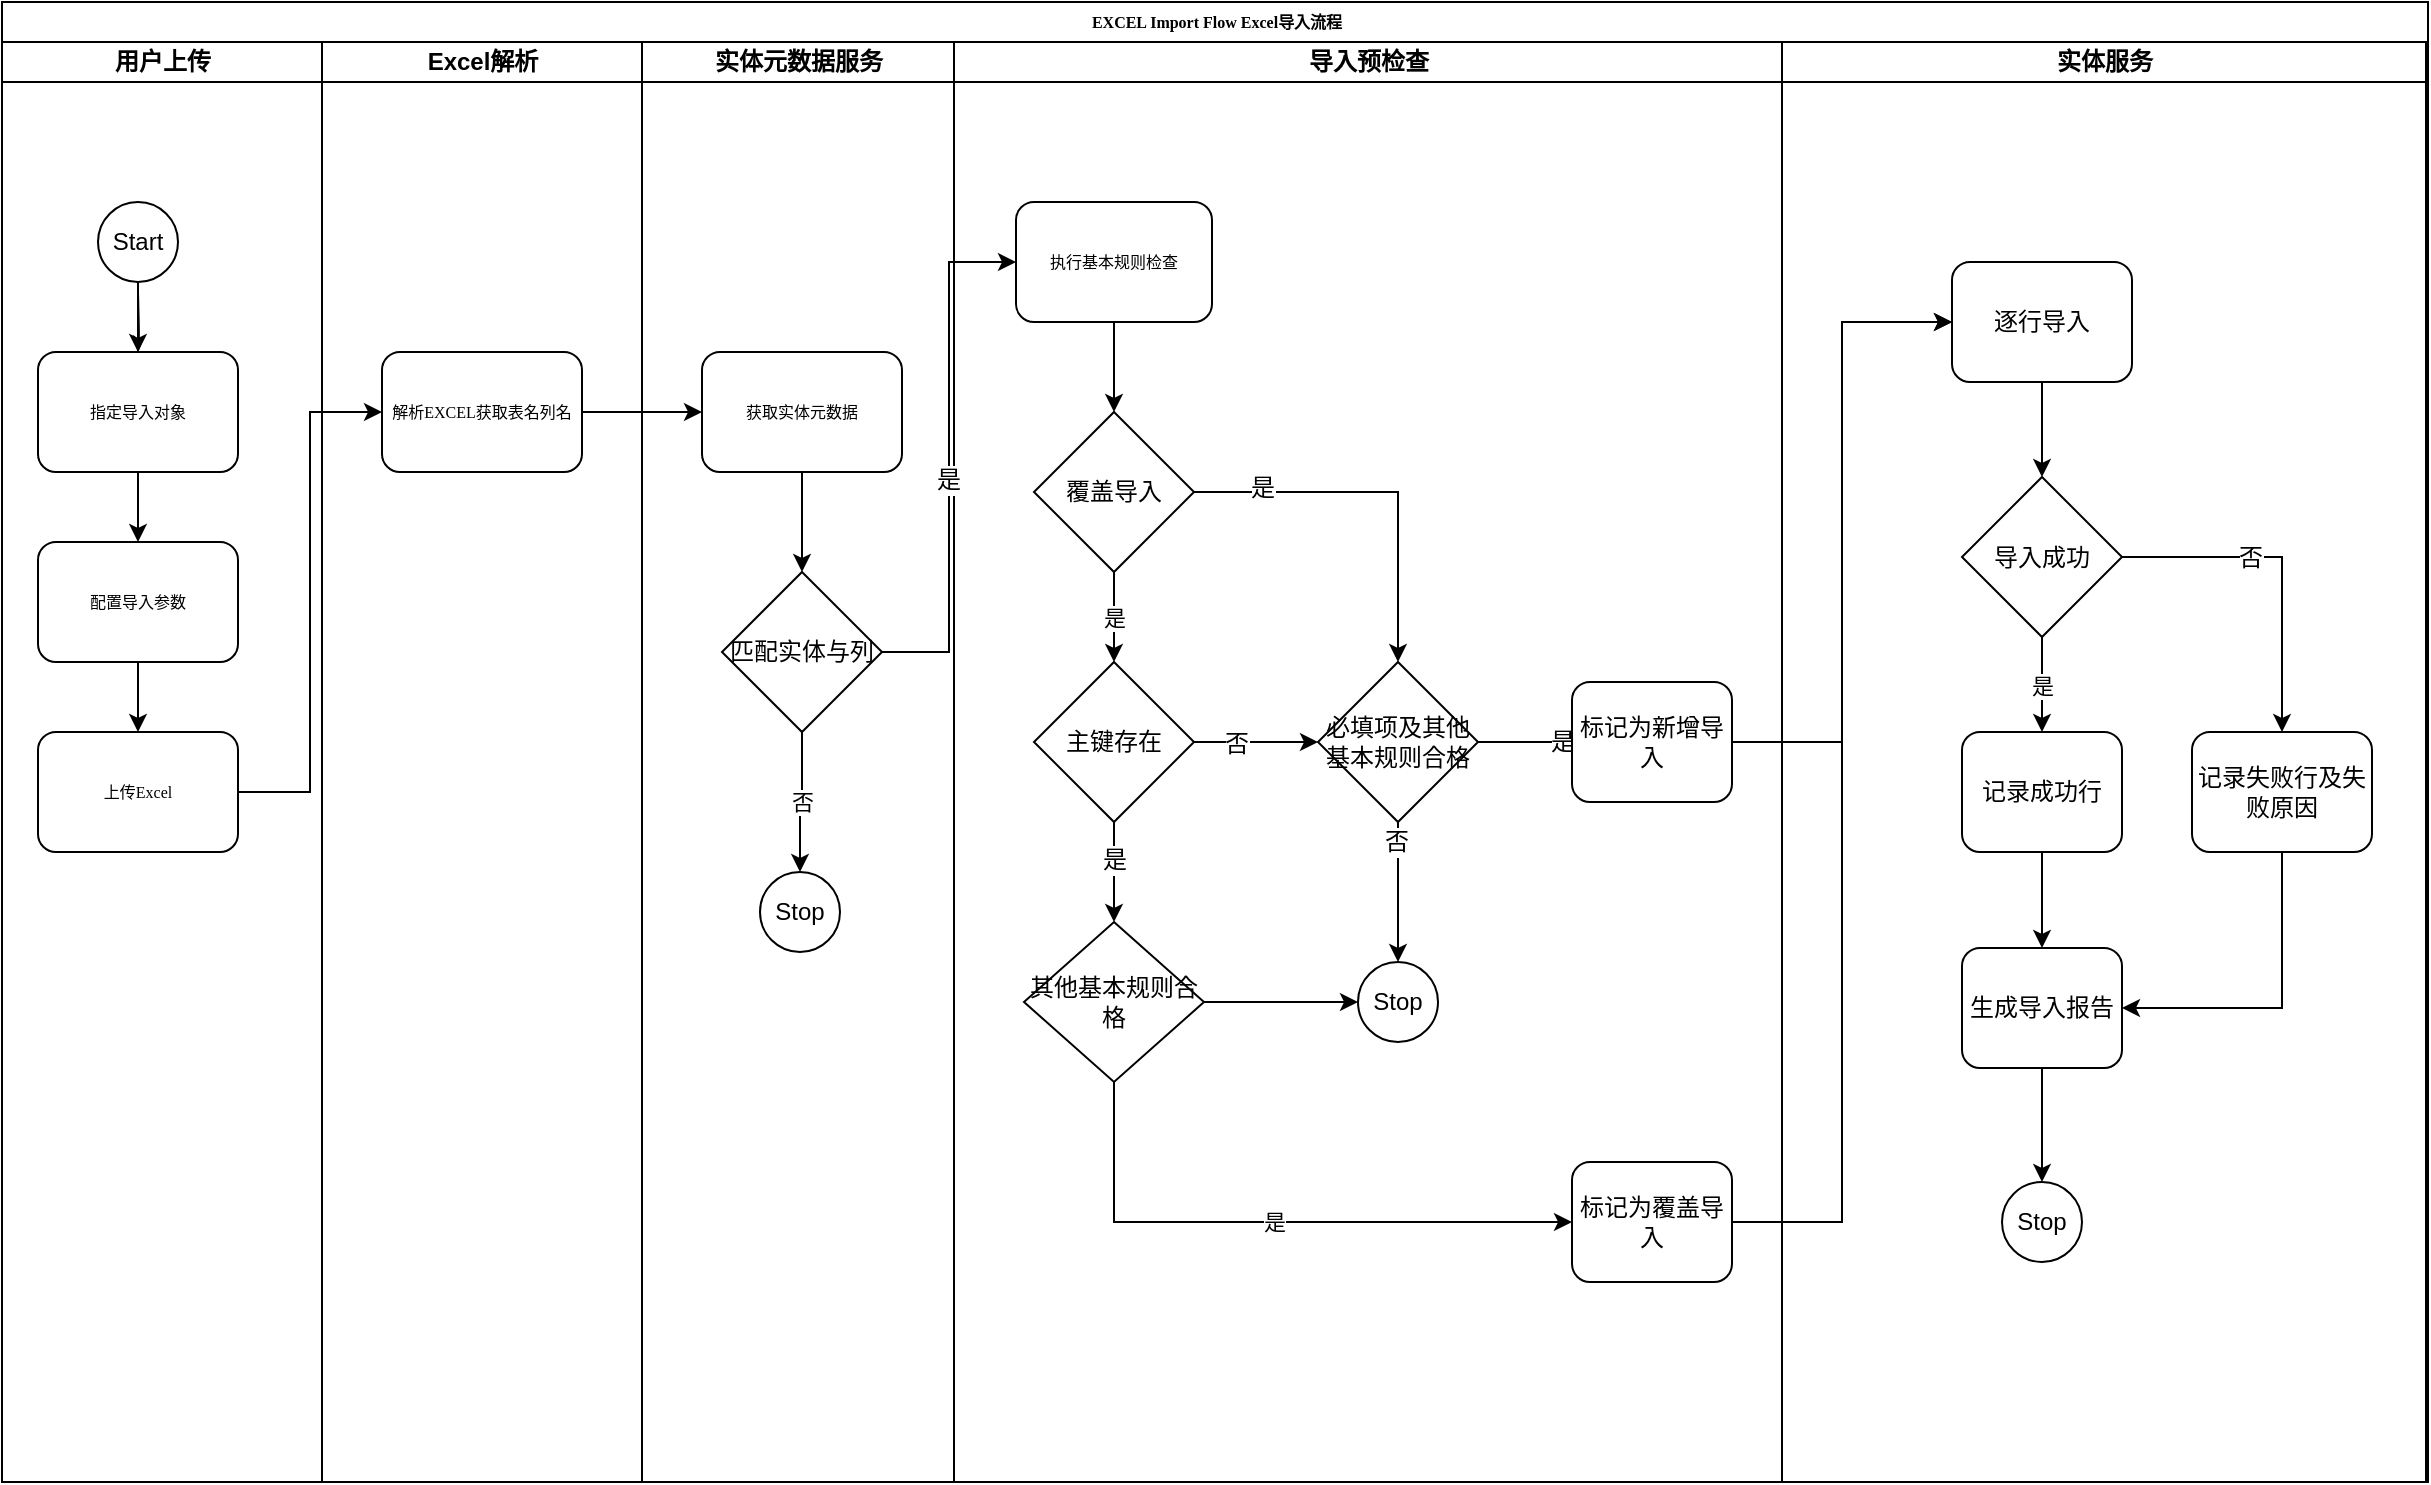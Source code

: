 <mxfile version="10.6.7" type="github"><diagram name="Page-1" id="74e2e168-ea6b-b213-b513-2b3c1d86103e"><mxGraphModel dx="857" dy="641" grid="1" gridSize="10" guides="1" tooltips="1" connect="1" arrows="1" fold="1" page="1" pageScale="1" pageWidth="1100" pageHeight="850" background="none" math="0" shadow="0"><root><mxCell id="0"/><mxCell id="1" parent="0"/><mxCell id="77e6c97f196da883-1" value="EXCEL Import Flow Excel导入流程" style="swimlane;html=1;childLayout=stackLayout;startSize=20;rounded=0;shadow=0;labelBackgroundColor=none;strokeColor=#000000;strokeWidth=1;fillColor=#ffffff;fontFamily=Verdana;fontSize=8;fontColor=#000000;align=center;" parent="1" vertex="1"><mxGeometry x="70" y="40" width="1213" height="740" as="geometry"/></mxCell><mxCell id="107ba76e4e335f99-1" style="edgeStyle=orthogonalEdgeStyle;rounded=1;html=1;labelBackgroundColor=none;startArrow=none;startFill=0;startSize=5;endArrow=classicThin;endFill=1;endSize=5;jettySize=auto;orthogonalLoop=1;strokeColor=#000000;strokeWidth=1;fontFamily=Verdana;fontSize=8;fontColor=#000000;" parent="77e6c97f196da883-1" source="77e6c97f196da883-17" edge="1"><mxGeometry relative="1" as="geometry"><mxPoint x="670" y="450" as="targetPoint"/></mxGeometry></mxCell><mxCell id="107ba76e4e335f99-2" style="edgeStyle=orthogonalEdgeStyle;rounded=1;html=1;labelBackgroundColor=none;startArrow=none;startFill=0;startSize=5;endArrow=classicThin;endFill=1;endSize=5;jettySize=auto;orthogonalLoop=1;strokeColor=#000000;strokeWidth=1;fontFamily=Verdana;fontSize=8;fontColor=#000000;" parent="77e6c97f196da883-1" source="77e6c97f196da883-22" edge="1"><mxGeometry relative="1" as="geometry"><Array as="points"><mxPoint x="660" y="610"/><mxPoint x="660" y="550"/><mxPoint x="400" y="550"/></Array><mxPoint x="400" y="580" as="targetPoint"/></mxGeometry></mxCell><mxCell id="107ba76e4e335f99-3" style="edgeStyle=orthogonalEdgeStyle;rounded=1;html=1;labelBackgroundColor=none;startArrow=none;startFill=0;startSize=5;endArrow=classicThin;endFill=1;endSize=5;jettySize=auto;orthogonalLoop=1;strokeColor=#000000;strokeWidth=1;fontFamily=Verdana;fontSize=8;fontColor=#000000;" parent="77e6c97f196da883-1" source="77e6c97f196da883-22" edge="1"><mxGeometry relative="1" as="geometry"><mxPoint x="610" y="610" as="targetPoint"/></mxGeometry></mxCell><mxCell id="107ba76e4e335f99-4" style="edgeStyle=orthogonalEdgeStyle;rounded=1;html=1;labelBackgroundColor=none;startArrow=none;startFill=0;startSize=5;endArrow=classicThin;endFill=1;endSize=5;jettySize=auto;orthogonalLoop=1;strokeColor=#000000;strokeWidth=1;fontFamily=Verdana;fontSize=8;fontColor=#000000;" parent="77e6c97f196da883-1" source="77e6c97f196da883-22" edge="1"><mxGeometry relative="1" as="geometry"><Array as="points"><mxPoint x="660" y="610"/><mxPoint x="660" y="550"/><mxPoint x="80" y="550"/></Array><mxPoint x="80" y="580" as="targetPoint"/></mxGeometry></mxCell><mxCell id="107ba76e4e335f99-5" style="edgeStyle=orthogonalEdgeStyle;rounded=1;html=1;labelBackgroundColor=none;startArrow=none;startFill=0;startSize=5;endArrow=classicThin;endFill=1;endSize=5;jettySize=auto;orthogonalLoop=1;strokeColor=#000000;strokeWidth=1;fontFamily=Verdana;fontSize=8;fontColor=#000000;" parent="77e6c97f196da883-1" target="77e6c97f196da883-19" edge="1"><mxGeometry relative="1" as="geometry"><Array as="points"><mxPoint x="80" y="650"/><mxPoint x="490" y="650"/><mxPoint x="490" y="610"/></Array><mxPoint x="80" y="640" as="sourcePoint"/></mxGeometry></mxCell><mxCell id="107ba76e4e335f99-6" style="edgeStyle=orthogonalEdgeStyle;rounded=1;html=1;labelBackgroundColor=none;startArrow=none;startFill=0;startSize=5;endArrow=classicThin;endFill=1;endSize=5;jettySize=auto;orthogonalLoop=1;strokeColor=#000000;strokeWidth=1;fontFamily=Verdana;fontSize=8;fontColor=#000000;" parent="77e6c97f196da883-1" target="77e6c97f196da883-19" edge="1"><mxGeometry relative="1" as="geometry"><mxPoint x="450" y="610" as="sourcePoint"/></mxGeometry></mxCell><mxCell id="77e6c97f196da883-2" value="用户上传" style="swimlane;html=1;startSize=20;" parent="77e6c97f196da883-1" vertex="1"><mxGeometry y="20" width="160" height="720" as="geometry"><mxRectangle y="20" width="60" height="730" as="alternateBounds"/></mxGeometry></mxCell><mxCell id="ursDNBjZKdljBSYUMQfa-7" value="" style="edgeStyle=orthogonalEdgeStyle;rounded=0;orthogonalLoop=1;jettySize=auto;html=1;" edge="1" parent="77e6c97f196da883-2" source="77e6c97f196da883-11" target="ursDNBjZKdljBSYUMQfa-1"><mxGeometry relative="1" as="geometry"/></mxCell><mxCell id="77e6c97f196da883-11" value="指定导入对象" style="rounded=1;whiteSpace=wrap;html=1;shadow=0;labelBackgroundColor=none;strokeColor=#000000;strokeWidth=1;fillColor=#ffffff;fontFamily=Verdana;fontSize=8;fontColor=#000000;align=center;" parent="77e6c97f196da883-2" vertex="1"><mxGeometry x="18" y="155" width="100" height="60" as="geometry"/></mxCell><mxCell id="77e6c97f196da883-26" style="edgeStyle=orthogonalEdgeStyle;rounded=1;html=1;labelBackgroundColor=none;startArrow=none;startFill=0;startSize=5;endArrow=classicThin;endFill=1;endSize=5;jettySize=auto;orthogonalLoop=1;strokeColor=#000000;strokeWidth=1;fontFamily=Verdana;fontSize=8;fontColor=#000000;" parent="77e6c97f196da883-2" target="77e6c97f196da883-11" edge="1"><mxGeometry relative="1" as="geometry"><mxPoint x="68" y="125" as="sourcePoint"/></mxGeometry></mxCell><mxCell id="O9khOAPobdIQdFnaZPA3-2" value="" style="edgeStyle=orthogonalEdgeStyle;rounded=0;orthogonalLoop=1;jettySize=auto;html=1;exitX=0.5;exitY=1;exitDx=0;exitDy=0;" parent="77e6c97f196da883-2" source="O9khOAPobdIQdFnaZPA3-1" target="77e6c97f196da883-11" edge="1"><mxGeometry relative="1" as="geometry"/></mxCell><mxCell id="O9khOAPobdIQdFnaZPA3-1" value="Start" style="ellipse;whiteSpace=wrap;html=1;aspect=fixed;" parent="77e6c97f196da883-2" vertex="1"><mxGeometry x="48" y="80" width="40" height="40" as="geometry"/></mxCell><mxCell id="ursDNBjZKdljBSYUMQfa-8" value="" style="edgeStyle=orthogonalEdgeStyle;rounded=0;orthogonalLoop=1;jettySize=auto;html=1;" edge="1" parent="77e6c97f196da883-2" source="ursDNBjZKdljBSYUMQfa-1" target="ursDNBjZKdljBSYUMQfa-2"><mxGeometry relative="1" as="geometry"/></mxCell><mxCell id="ursDNBjZKdljBSYUMQfa-1" value="配置导入参数" style="rounded=1;whiteSpace=wrap;html=1;shadow=0;labelBackgroundColor=none;strokeColor=#000000;strokeWidth=1;fillColor=#ffffff;fontFamily=Verdana;fontSize=8;fontColor=#000000;align=center;" vertex="1" parent="77e6c97f196da883-2"><mxGeometry x="18" y="250" width="100" height="60" as="geometry"/></mxCell><mxCell id="ursDNBjZKdljBSYUMQfa-2" value="上传Excel" style="rounded=1;whiteSpace=wrap;html=1;shadow=0;labelBackgroundColor=none;strokeColor=#000000;strokeWidth=1;fillColor=#ffffff;fontFamily=Verdana;fontSize=8;fontColor=#000000;align=center;" vertex="1" parent="77e6c97f196da883-2"><mxGeometry x="18" y="345" width="100" height="60" as="geometry"/></mxCell><mxCell id="77e6c97f196da883-3" value="Excel解析" style="swimlane;html=1;startSize=20;" parent="77e6c97f196da883-1" vertex="1"><mxGeometry x="160" y="20" width="160" height="720" as="geometry"/></mxCell><mxCell id="77e6c97f196da883-9" value="解析EXCEL获取表名列名" style="rounded=1;whiteSpace=wrap;html=1;shadow=0;labelBackgroundColor=none;strokeColor=#000000;strokeWidth=1;fillColor=#ffffff;fontFamily=Verdana;fontSize=8;fontColor=#000000;align=center;" parent="77e6c97f196da883-3" vertex="1"><mxGeometry x="30" y="155" width="100" height="60" as="geometry"/></mxCell><mxCell id="77e6c97f196da883-4" value="实体元数据服务" style="swimlane;html=1;startSize=20;direction=east;" parent="77e6c97f196da883-1" vertex="1"><mxGeometry x="320" y="20" width="156" height="720" as="geometry"/></mxCell><mxCell id="ursDNBjZKdljBSYUMQfa-15" value="" style="edgeStyle=orthogonalEdgeStyle;rounded=0;orthogonalLoop=1;jettySize=auto;html=1;" edge="1" parent="77e6c97f196da883-4" source="77e6c97f196da883-12" target="ursDNBjZKdljBSYUMQfa-14"><mxGeometry relative="1" as="geometry"/></mxCell><mxCell id="77e6c97f196da883-12" value="获取实体元数据" style="rounded=1;whiteSpace=wrap;html=1;shadow=0;labelBackgroundColor=none;strokeColor=#000000;strokeWidth=1;fillColor=#ffffff;fontFamily=Verdana;fontSize=8;fontColor=#000000;align=center;" parent="77e6c97f196da883-4" vertex="1"><mxGeometry x="30" y="155" width="100" height="60" as="geometry"/></mxCell><mxCell id="ursDNBjZKdljBSYUMQfa-17" value="否" style="edgeStyle=orthogonalEdgeStyle;rounded=0;orthogonalLoop=1;jettySize=auto;html=1;" edge="1" parent="77e6c97f196da883-4" source="ursDNBjZKdljBSYUMQfa-14" target="ursDNBjZKdljBSYUMQfa-18"><mxGeometry relative="1" as="geometry"><mxPoint x="59" y="403" as="targetPoint"/></mxGeometry></mxCell><mxCell id="ursDNBjZKdljBSYUMQfa-14" value="匹配实体与列" style="rhombus;whiteSpace=wrap;html=1;" vertex="1" parent="77e6c97f196da883-4"><mxGeometry x="40" y="265" width="80" height="80" as="geometry"/></mxCell><mxCell id="ursDNBjZKdljBSYUMQfa-18" value="Stop" style="ellipse;whiteSpace=wrap;html=1;aspect=fixed;" vertex="1" parent="77e6c97f196da883-4"><mxGeometry x="59" y="415" width="40" height="40" as="geometry"/></mxCell><mxCell id="77e6c97f196da883-5" value="导入预检查" style="swimlane;html=1;startSize=20;" parent="77e6c97f196da883-1" vertex="1"><mxGeometry x="476" y="20" width="414" height="720" as="geometry"/></mxCell><mxCell id="ursDNBjZKdljBSYUMQfa-24" style="edgeStyle=orthogonalEdgeStyle;rounded=0;orthogonalLoop=1;jettySize=auto;html=1;exitX=0.5;exitY=1;exitDx=0;exitDy=0;" edge="1" parent="77e6c97f196da883-5" source="ursDNBjZKdljBSYUMQfa-3" target="ursDNBjZKdljBSYUMQfa-4"><mxGeometry relative="1" as="geometry"/></mxCell><mxCell id="ursDNBjZKdljBSYUMQfa-3" value="执行基本规则检查" style="rounded=1;whiteSpace=wrap;html=1;shadow=0;labelBackgroundColor=none;strokeColor=#000000;strokeWidth=1;fillColor=#ffffff;fontFamily=Verdana;fontSize=8;fontColor=#000000;align=center;" vertex="1" parent="77e6c97f196da883-5"><mxGeometry x="31" y="80" width="98" height="60" as="geometry"/></mxCell><mxCell id="ursDNBjZKdljBSYUMQfa-9" value="是" style="edgeStyle=orthogonalEdgeStyle;rounded=0;orthogonalLoop=1;jettySize=auto;html=1;entryX=0.5;entryY=0;entryDx=0;entryDy=0;" edge="1" parent="77e6c97f196da883-5" source="ursDNBjZKdljBSYUMQfa-4" target="ursDNBjZKdljBSYUMQfa-12"><mxGeometry relative="1" as="geometry"/></mxCell><mxCell id="ursDNBjZKdljBSYUMQfa-13" value="" style="edgeStyle=orthogonalEdgeStyle;rounded=0;orthogonalLoop=1;jettySize=auto;html=1;entryX=0.5;entryY=0;entryDx=0;entryDy=0;" edge="1" parent="77e6c97f196da883-5" source="ursDNBjZKdljBSYUMQfa-4" target="ursDNBjZKdljBSYUMQfa-28"><mxGeometry relative="1" as="geometry"><mxPoint x="205" y="480" as="targetPoint"/></mxGeometry></mxCell><mxCell id="ursDNBjZKdljBSYUMQfa-21" value="是" style="text;html=1;resizable=0;points=[];align=center;verticalAlign=middle;labelBackgroundColor=#ffffff;" vertex="1" connectable="0" parent="ursDNBjZKdljBSYUMQfa-13"><mxGeometry x="-0.636" y="2" relative="1" as="geometry"><mxPoint as="offset"/></mxGeometry></mxCell><mxCell id="ursDNBjZKdljBSYUMQfa-4" value="覆盖导入" style="rhombus;whiteSpace=wrap;html=1;" vertex="1" parent="77e6c97f196da883-5"><mxGeometry x="40" y="185" width="80" height="80" as="geometry"/></mxCell><mxCell id="ursDNBjZKdljBSYUMQfa-19" value="" style="edgeStyle=orthogonalEdgeStyle;rounded=0;orthogonalLoop=1;jettySize=auto;html=1;entryX=0;entryY=0.5;entryDx=0;entryDy=0;" edge="1" parent="77e6c97f196da883-5" source="ursDNBjZKdljBSYUMQfa-12" target="ursDNBjZKdljBSYUMQfa-28"><mxGeometry relative="1" as="geometry"><mxPoint x="205" y="480" as="targetPoint"/></mxGeometry></mxCell><mxCell id="ursDNBjZKdljBSYUMQfa-20" value="否" style="text;html=1;resizable=0;points=[];align=center;verticalAlign=middle;labelBackgroundColor=#ffffff;" vertex="1" connectable="0" parent="ursDNBjZKdljBSYUMQfa-19"><mxGeometry x="-0.333" y="-1" relative="1" as="geometry"><mxPoint as="offset"/></mxGeometry></mxCell><mxCell id="ursDNBjZKdljBSYUMQfa-23" value="" style="edgeStyle=orthogonalEdgeStyle;rounded=0;orthogonalLoop=1;jettySize=auto;html=1;" edge="1" parent="77e6c97f196da883-5" source="ursDNBjZKdljBSYUMQfa-12" target="ursDNBjZKdljBSYUMQfa-22"><mxGeometry relative="1" as="geometry"/></mxCell><mxCell id="ursDNBjZKdljBSYUMQfa-25" value="是" style="text;html=1;resizable=0;points=[];align=center;verticalAlign=middle;labelBackgroundColor=#ffffff;" vertex="1" connectable="0" parent="ursDNBjZKdljBSYUMQfa-23"><mxGeometry x="-0.236" relative="1" as="geometry"><mxPoint as="offset"/></mxGeometry></mxCell><mxCell id="ursDNBjZKdljBSYUMQfa-12" value="主键存在" style="rhombus;whiteSpace=wrap;html=1;" vertex="1" parent="77e6c97f196da883-5"><mxGeometry x="40" y="310" width="80" height="80" as="geometry"/></mxCell><mxCell id="ursDNBjZKdljBSYUMQfa-30" value="是" style="edgeStyle=orthogonalEdgeStyle;rounded=0;orthogonalLoop=1;jettySize=auto;html=1;exitX=0.5;exitY=1;exitDx=0;exitDy=0;entryX=0;entryY=0.5;entryDx=0;entryDy=0;" edge="1" parent="77e6c97f196da883-5" source="ursDNBjZKdljBSYUMQfa-22" target="ursDNBjZKdljBSYUMQfa-26"><mxGeometry relative="1" as="geometry"/></mxCell><mxCell id="ursDNBjZKdljBSYUMQfa-34" style="edgeStyle=orthogonalEdgeStyle;rounded=0;orthogonalLoop=1;jettySize=auto;html=1;exitX=1;exitY=0.5;exitDx=0;exitDy=0;" edge="1" parent="77e6c97f196da883-5" source="ursDNBjZKdljBSYUMQfa-22" target="ursDNBjZKdljBSYUMQfa-33"><mxGeometry relative="1" as="geometry"/></mxCell><mxCell id="ursDNBjZKdljBSYUMQfa-22" value="其他基本规则合格" style="rhombus;whiteSpace=wrap;html=1;" vertex="1" parent="77e6c97f196da883-5"><mxGeometry x="35" y="440" width="90" height="80" as="geometry"/></mxCell><mxCell id="ursDNBjZKdljBSYUMQfa-26" value="标记为覆盖导入" style="rounded=1;whiteSpace=wrap;html=1;" vertex="1" parent="77e6c97f196da883-5"><mxGeometry x="309" y="560" width="80" height="60" as="geometry"/></mxCell><mxCell id="ursDNBjZKdljBSYUMQfa-31" style="edgeStyle=orthogonalEdgeStyle;rounded=0;orthogonalLoop=1;jettySize=auto;html=1;exitX=1;exitY=0.5;exitDx=0;exitDy=0;" edge="1" parent="77e6c97f196da883-5" source="ursDNBjZKdljBSYUMQfa-28" target="ursDNBjZKdljBSYUMQfa-29"><mxGeometry relative="1" as="geometry"/></mxCell><mxCell id="ursDNBjZKdljBSYUMQfa-32" value="是" style="text;html=1;resizable=0;points=[];align=center;verticalAlign=middle;labelBackgroundColor=#ffffff;" vertex="1" connectable="0" parent="ursDNBjZKdljBSYUMQfa-31"><mxGeometry x="0.006" y="-19" relative="1" as="geometry"><mxPoint x="18" y="-19" as="offset"/></mxGeometry></mxCell><mxCell id="ursDNBjZKdljBSYUMQfa-35" style="edgeStyle=orthogonalEdgeStyle;rounded=0;orthogonalLoop=1;jettySize=auto;html=1;exitX=0.5;exitY=1;exitDx=0;exitDy=0;entryX=0.5;entryY=0;entryDx=0;entryDy=0;" edge="1" parent="77e6c97f196da883-5" source="ursDNBjZKdljBSYUMQfa-28" target="ursDNBjZKdljBSYUMQfa-33"><mxGeometry relative="1" as="geometry"/></mxCell><mxCell id="ursDNBjZKdljBSYUMQfa-36" value="否" style="text;html=1;resizable=0;points=[];align=center;verticalAlign=middle;labelBackgroundColor=#ffffff;" vertex="1" connectable="0" parent="ursDNBjZKdljBSYUMQfa-35"><mxGeometry x="-0.71" y="-1" relative="1" as="geometry"><mxPoint as="offset"/></mxGeometry></mxCell><mxCell id="ursDNBjZKdljBSYUMQfa-28" value="必填项及其他基本规则合格&lt;br&gt;" style="rhombus;whiteSpace=wrap;html=1;" vertex="1" parent="77e6c97f196da883-5"><mxGeometry x="182" y="310" width="80" height="80" as="geometry"/></mxCell><mxCell id="ursDNBjZKdljBSYUMQfa-29" value="标记为新增导入" style="rounded=1;whiteSpace=wrap;html=1;" vertex="1" parent="77e6c97f196da883-5"><mxGeometry x="309" y="320" width="80" height="60" as="geometry"/></mxCell><mxCell id="ursDNBjZKdljBSYUMQfa-33" value="Stop" style="ellipse;whiteSpace=wrap;html=1;aspect=fixed;" vertex="1" parent="77e6c97f196da883-5"><mxGeometry x="202" y="460" width="40" height="40" as="geometry"/></mxCell><mxCell id="77e6c97f196da883-6" value="实体服务" style="swimlane;html=1;startSize=20;" parent="77e6c97f196da883-1" vertex="1"><mxGeometry x="890" y="20" width="322" height="720" as="geometry"/></mxCell><mxCell id="77e6c97f196da883-37" style="edgeStyle=orthogonalEdgeStyle;rounded=1;html=1;labelBackgroundColor=none;startArrow=none;startFill=0;startSize=5;endArrow=classicThin;endFill=1;endSize=5;jettySize=auto;orthogonalLoop=1;strokeColor=#000000;strokeWidth=1;fontFamily=Verdana;fontSize=8;fontColor=#000000;" parent="77e6c97f196da883-6" source="77e6c97f196da883-18" edge="1"><mxGeometry relative="1" as="geometry"><mxPoint x="80" y="480" as="targetPoint"/></mxGeometry></mxCell><mxCell id="77e6c97f196da883-38" style="edgeStyle=orthogonalEdgeStyle;rounded=1;html=1;labelBackgroundColor=none;startArrow=none;startFill=0;startSize=5;endArrow=classicThin;endFill=1;endSize=5;jettySize=auto;orthogonalLoop=1;strokeColor=#000000;strokeWidth=1;fontFamily=Verdana;fontSize=8;fontColor=#000000;" parent="77e6c97f196da883-6" source="77e6c97f196da883-21" edge="1"><mxGeometry relative="1" as="geometry"><mxPoint x="80" y="560" as="targetPoint"/></mxGeometry></mxCell><mxCell id="ursDNBjZKdljBSYUMQfa-47" style="edgeStyle=orthogonalEdgeStyle;rounded=0;orthogonalLoop=1;jettySize=auto;html=1;exitX=0.5;exitY=1;exitDx=0;exitDy=0;entryX=0.5;entryY=0;entryDx=0;entryDy=0;" edge="1" parent="77e6c97f196da883-6" source="ursDNBjZKdljBSYUMQfa-39" target="ursDNBjZKdljBSYUMQfa-40"><mxGeometry relative="1" as="geometry"/></mxCell><mxCell id="ursDNBjZKdljBSYUMQfa-39" value="逐行导入" style="rounded=1;whiteSpace=wrap;html=1;" vertex="1" parent="77e6c97f196da883-6"><mxGeometry x="85" y="110" width="90" height="60" as="geometry"/></mxCell><mxCell id="ursDNBjZKdljBSYUMQfa-48" value="是" style="edgeStyle=orthogonalEdgeStyle;rounded=0;orthogonalLoop=1;jettySize=auto;html=1;exitX=0.5;exitY=1;exitDx=0;exitDy=0;" edge="1" parent="77e6c97f196da883-6" source="ursDNBjZKdljBSYUMQfa-40" target="ursDNBjZKdljBSYUMQfa-41"><mxGeometry relative="1" as="geometry"/></mxCell><mxCell id="ursDNBjZKdljBSYUMQfa-49" style="edgeStyle=orthogonalEdgeStyle;rounded=0;orthogonalLoop=1;jettySize=auto;html=1;exitX=1;exitY=0.5;exitDx=0;exitDy=0;" edge="1" parent="77e6c97f196da883-6" source="ursDNBjZKdljBSYUMQfa-40" target="ursDNBjZKdljBSYUMQfa-42"><mxGeometry relative="1" as="geometry"/></mxCell><mxCell id="ursDNBjZKdljBSYUMQfa-53" value="否" style="text;html=1;resizable=0;points=[];align=center;verticalAlign=middle;labelBackgroundColor=#ffffff;" vertex="1" connectable="0" parent="ursDNBjZKdljBSYUMQfa-49"><mxGeometry x="-0.262" y="-2" relative="1" as="geometry"><mxPoint x="1.5" y="-2" as="offset"/></mxGeometry></mxCell><mxCell id="ursDNBjZKdljBSYUMQfa-40" value="导入成功" style="rhombus;whiteSpace=wrap;html=1;" vertex="1" parent="77e6c97f196da883-6"><mxGeometry x="90" y="217.5" width="80" height="80" as="geometry"/></mxCell><mxCell id="ursDNBjZKdljBSYUMQfa-50" style="edgeStyle=orthogonalEdgeStyle;rounded=0;orthogonalLoop=1;jettySize=auto;html=1;exitX=0.5;exitY=1;exitDx=0;exitDy=0;entryX=0.5;entryY=0;entryDx=0;entryDy=0;" edge="1" parent="77e6c97f196da883-6" source="ursDNBjZKdljBSYUMQfa-41" target="ursDNBjZKdljBSYUMQfa-43"><mxGeometry relative="1" as="geometry"/></mxCell><mxCell id="ursDNBjZKdljBSYUMQfa-41" value="记录成功行" style="rounded=1;whiteSpace=wrap;html=1;" vertex="1" parent="77e6c97f196da883-6"><mxGeometry x="90" y="345" width="80" height="60" as="geometry"/></mxCell><mxCell id="ursDNBjZKdljBSYUMQfa-52" style="edgeStyle=orthogonalEdgeStyle;rounded=0;orthogonalLoop=1;jettySize=auto;html=1;exitX=0.5;exitY=1;exitDx=0;exitDy=0;entryX=1;entryY=0.5;entryDx=0;entryDy=0;" edge="1" parent="77e6c97f196da883-6" source="ursDNBjZKdljBSYUMQfa-42" target="ursDNBjZKdljBSYUMQfa-43"><mxGeometry relative="1" as="geometry"/></mxCell><mxCell id="ursDNBjZKdljBSYUMQfa-42" value="记录失败行及失败原因" style="rounded=1;whiteSpace=wrap;html=1;" vertex="1" parent="77e6c97f196da883-6"><mxGeometry x="205" y="345" width="90" height="60" as="geometry"/></mxCell><mxCell id="ursDNBjZKdljBSYUMQfa-51" style="edgeStyle=orthogonalEdgeStyle;rounded=0;orthogonalLoop=1;jettySize=auto;html=1;exitX=0.5;exitY=1;exitDx=0;exitDy=0;" edge="1" parent="77e6c97f196da883-6" source="ursDNBjZKdljBSYUMQfa-43" target="ursDNBjZKdljBSYUMQfa-44"><mxGeometry relative="1" as="geometry"/></mxCell><mxCell id="ursDNBjZKdljBSYUMQfa-43" value="生成导入报告" style="rounded=1;whiteSpace=wrap;html=1;" vertex="1" parent="77e6c97f196da883-6"><mxGeometry x="90" y="453" width="80" height="60" as="geometry"/></mxCell><mxCell id="ursDNBjZKdljBSYUMQfa-44" value="Stop" style="ellipse;whiteSpace=wrap;html=1;aspect=fixed;" vertex="1" parent="77e6c97f196da883-6"><mxGeometry x="110" y="570" width="40" height="40" as="geometry"/></mxCell><mxCell id="O9khOAPobdIQdFnaZPA3-3" value="" style="edgeStyle=orthogonalEdgeStyle;rounded=0;orthogonalLoop=1;jettySize=auto;html=1;exitX=1;exitY=0.5;exitDx=0;exitDy=0;entryX=0;entryY=0.5;entryDx=0;entryDy=0;" parent="77e6c97f196da883-1" source="ursDNBjZKdljBSYUMQfa-2" target="77e6c97f196da883-9" edge="1"><mxGeometry relative="1" as="geometry"/></mxCell><mxCell id="O9khOAPobdIQdFnaZPA3-4" value="" style="edgeStyle=orthogonalEdgeStyle;rounded=0;orthogonalLoop=1;jettySize=auto;html=1;" parent="77e6c97f196da883-1" source="77e6c97f196da883-9" target="77e6c97f196da883-12" edge="1"><mxGeometry relative="1" as="geometry"/></mxCell><mxCell id="ursDNBjZKdljBSYUMQfa-37" style="edgeStyle=orthogonalEdgeStyle;rounded=0;orthogonalLoop=1;jettySize=auto;html=1;exitX=1;exitY=0.5;exitDx=0;exitDy=0;entryX=0;entryY=0.5;entryDx=0;entryDy=0;" edge="1" parent="77e6c97f196da883-1" source="ursDNBjZKdljBSYUMQfa-14" target="ursDNBjZKdljBSYUMQfa-3"><mxGeometry relative="1" as="geometry"/></mxCell><mxCell id="ursDNBjZKdljBSYUMQfa-38" value="是" style="text;html=1;resizable=0;points=[];align=center;verticalAlign=middle;labelBackgroundColor=#ffffff;" vertex="1" connectable="0" parent="ursDNBjZKdljBSYUMQfa-37"><mxGeometry x="-0.089" y="1" relative="1" as="geometry"><mxPoint as="offset"/></mxGeometry></mxCell><mxCell id="ursDNBjZKdljBSYUMQfa-45" style="edgeStyle=orthogonalEdgeStyle;rounded=0;orthogonalLoop=1;jettySize=auto;html=1;exitX=1;exitY=0.5;exitDx=0;exitDy=0;entryX=0;entryY=0.5;entryDx=0;entryDy=0;" edge="1" parent="77e6c97f196da883-1" source="ursDNBjZKdljBSYUMQfa-26" target="ursDNBjZKdljBSYUMQfa-39"><mxGeometry relative="1" as="geometry"/></mxCell><mxCell id="ursDNBjZKdljBSYUMQfa-46" style="edgeStyle=orthogonalEdgeStyle;rounded=0;orthogonalLoop=1;jettySize=auto;html=1;exitX=1;exitY=0.5;exitDx=0;exitDy=0;entryX=0;entryY=0.5;entryDx=0;entryDy=0;" edge="1" parent="77e6c97f196da883-1" source="ursDNBjZKdljBSYUMQfa-29" target="ursDNBjZKdljBSYUMQfa-39"><mxGeometry relative="1" as="geometry"/></mxCell></root></mxGraphModel></diagram></mxfile>